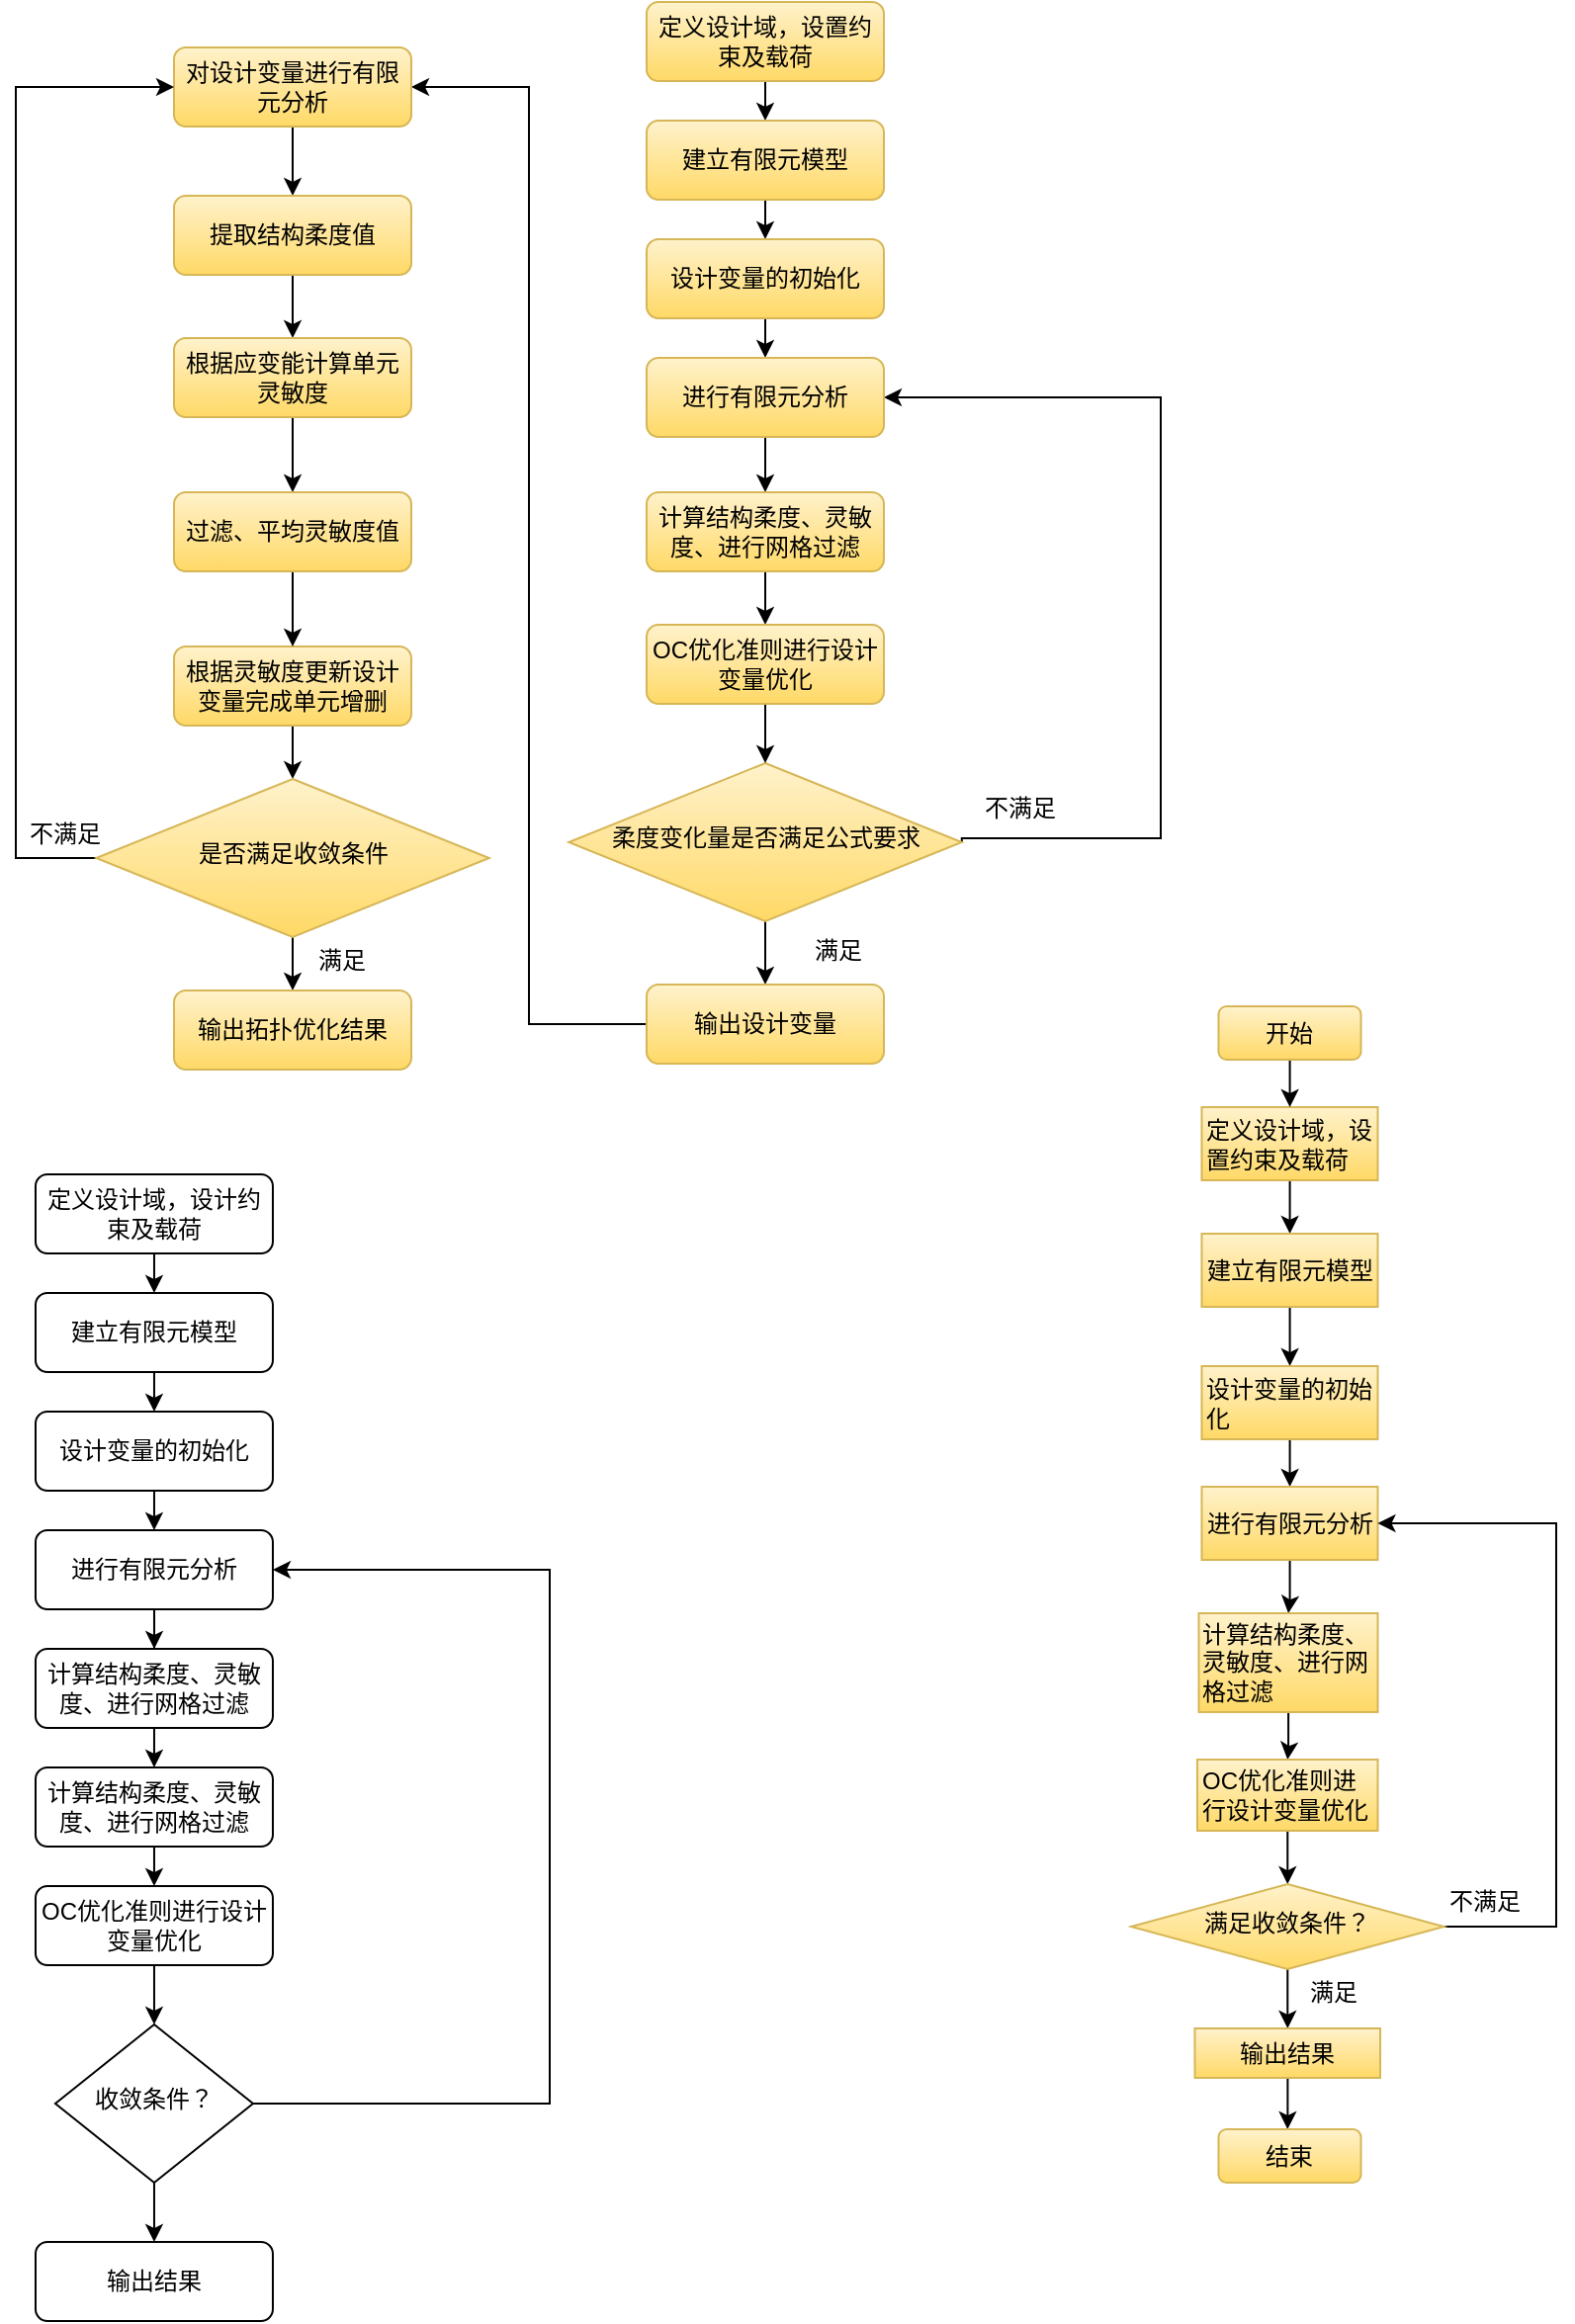 <mxfile version="21.1.7" type="github" pages="2">
  <diagram id="C5RBs43oDa-KdzZeNtuy" name="Page-1">
    <mxGraphModel dx="1509" dy="796" grid="0" gridSize="10" guides="1" tooltips="1" connect="1" arrows="1" fold="1" page="1" pageScale="1" pageWidth="827" pageHeight="1169" math="0" shadow="0">
      <root>
        <mxCell id="WIyWlLk6GJQsqaUBKTNV-0" />
        <mxCell id="WIyWlLk6GJQsqaUBKTNV-1" parent="WIyWlLk6GJQsqaUBKTNV-0" />
        <mxCell id="vmh0bnFjDrF1hgYEoPJp-18" style="edgeStyle=orthogonalEdgeStyle;rounded=0;orthogonalLoop=1;jettySize=auto;html=1;exitX=0.5;exitY=1;exitDx=0;exitDy=0;entryX=0.5;entryY=0;entryDx=0;entryDy=0;" parent="WIyWlLk6GJQsqaUBKTNV-1" source="vmh0bnFjDrF1hgYEoPJp-19" target="vmh0bnFjDrF1hgYEoPJp-25" edge="1">
          <mxGeometry relative="1" as="geometry" />
        </mxCell>
        <mxCell id="vmh0bnFjDrF1hgYEoPJp-19" value="定义设计域，设置约束及载荷" style="rounded=1;whiteSpace=wrap;html=1;fontSize=12;glass=0;strokeWidth=1;shadow=0;fillColor=#fff2cc;strokeColor=#d6b656;gradientColor=#ffd966;" parent="WIyWlLk6GJQsqaUBKTNV-1" vertex="1">
          <mxGeometry x="352" y="28" width="120" height="40" as="geometry" />
        </mxCell>
        <mxCell id="vmh0bnFjDrF1hgYEoPJp-20" style="edgeStyle=orthogonalEdgeStyle;rounded=0;orthogonalLoop=1;jettySize=auto;html=1;entryX=1;entryY=0.5;entryDx=0;entryDy=0;exitX=1;exitY=0.5;exitDx=0;exitDy=0;" parent="WIyWlLk6GJQsqaUBKTNV-1" source="vmh0bnFjDrF1hgYEoPJp-22" target="vmh0bnFjDrF1hgYEoPJp-29" edge="1">
          <mxGeometry relative="1" as="geometry">
            <Array as="points">
              <mxPoint x="612" y="451" />
              <mxPoint x="612" y="228" />
            </Array>
          </mxGeometry>
        </mxCell>
        <mxCell id="vmh0bnFjDrF1hgYEoPJp-21" style="edgeStyle=orthogonalEdgeStyle;rounded=0;orthogonalLoop=1;jettySize=auto;html=1;exitX=0.5;exitY=1;exitDx=0;exitDy=0;entryX=0.5;entryY=0;entryDx=0;entryDy=0;" parent="WIyWlLk6GJQsqaUBKTNV-1" source="vmh0bnFjDrF1hgYEoPJp-22" target="vmh0bnFjDrF1hgYEoPJp-23" edge="1">
          <mxGeometry relative="1" as="geometry" />
        </mxCell>
        <mxCell id="vmh0bnFjDrF1hgYEoPJp-22" value="柔度变化量是否满足公式要求" style="rhombus;whiteSpace=wrap;html=1;shadow=0;fontFamily=Helvetica;fontSize=12;align=center;strokeWidth=1;spacing=6;spacingTop=-4;fillColor=#fff2cc;gradientColor=#ffd966;strokeColor=#d6b656;" parent="WIyWlLk6GJQsqaUBKTNV-1" vertex="1">
          <mxGeometry x="312.63" y="413" width="198.75" height="80" as="geometry" />
        </mxCell>
        <mxCell id="vmh0bnFjDrF1hgYEoPJp-39" style="edgeStyle=orthogonalEdgeStyle;rounded=0;orthogonalLoop=1;jettySize=auto;html=1;entryX=1;entryY=0.5;entryDx=0;entryDy=0;" parent="WIyWlLk6GJQsqaUBKTNV-1" source="vmh0bnFjDrF1hgYEoPJp-23" target="vmh0bnFjDrF1hgYEoPJp-38" edge="1">
          <mxGeometry relative="1" as="geometry" />
        </mxCell>
        <mxCell id="vmh0bnFjDrF1hgYEoPJp-23" value="输出设计变量" style="rounded=1;whiteSpace=wrap;html=1;fontSize=12;glass=0;strokeWidth=1;shadow=0;fillColor=#fff2cc;gradientColor=#ffd966;strokeColor=#d6b656;" parent="WIyWlLk6GJQsqaUBKTNV-1" vertex="1">
          <mxGeometry x="352" y="525" width="120" height="40" as="geometry" />
        </mxCell>
        <mxCell id="vmh0bnFjDrF1hgYEoPJp-24" style="edgeStyle=orthogonalEdgeStyle;rounded=0;orthogonalLoop=1;jettySize=auto;html=1;exitX=0.5;exitY=1;exitDx=0;exitDy=0;entryX=0.5;entryY=0;entryDx=0;entryDy=0;" parent="WIyWlLk6GJQsqaUBKTNV-1" source="vmh0bnFjDrF1hgYEoPJp-25" target="vmh0bnFjDrF1hgYEoPJp-27" edge="1">
          <mxGeometry relative="1" as="geometry" />
        </mxCell>
        <mxCell id="vmh0bnFjDrF1hgYEoPJp-25" value="建立有限元模型" style="rounded=1;whiteSpace=wrap;html=1;fontSize=12;glass=0;strokeWidth=1;shadow=0;fillColor=#fff2cc;gradientColor=#ffd966;strokeColor=#d6b656;" parent="WIyWlLk6GJQsqaUBKTNV-1" vertex="1">
          <mxGeometry x="352" y="88" width="120" height="40" as="geometry" />
        </mxCell>
        <mxCell id="vmh0bnFjDrF1hgYEoPJp-26" style="edgeStyle=orthogonalEdgeStyle;rounded=0;orthogonalLoop=1;jettySize=auto;html=1;exitX=0.5;exitY=1;exitDx=0;exitDy=0;entryX=0.5;entryY=0;entryDx=0;entryDy=0;" parent="WIyWlLk6GJQsqaUBKTNV-1" source="vmh0bnFjDrF1hgYEoPJp-27" target="vmh0bnFjDrF1hgYEoPJp-29" edge="1">
          <mxGeometry relative="1" as="geometry" />
        </mxCell>
        <mxCell id="vmh0bnFjDrF1hgYEoPJp-27" value="设计变量的初始化" style="rounded=1;whiteSpace=wrap;html=1;fontSize=12;glass=0;strokeWidth=1;shadow=0;fillColor=#fff2cc;gradientColor=#ffd966;strokeColor=#d6b656;" parent="WIyWlLk6GJQsqaUBKTNV-1" vertex="1">
          <mxGeometry x="352" y="148" width="120" height="40" as="geometry" />
        </mxCell>
        <mxCell id="vmh0bnFjDrF1hgYEoPJp-28" style="edgeStyle=orthogonalEdgeStyle;rounded=0;orthogonalLoop=1;jettySize=auto;html=1;exitX=0.5;exitY=1;exitDx=0;exitDy=0;" parent="WIyWlLk6GJQsqaUBKTNV-1" source="vmh0bnFjDrF1hgYEoPJp-29" target="vmh0bnFjDrF1hgYEoPJp-31" edge="1">
          <mxGeometry relative="1" as="geometry" />
        </mxCell>
        <mxCell id="vmh0bnFjDrF1hgYEoPJp-29" value="进行有限元分析" style="rounded=1;whiteSpace=wrap;html=1;fontSize=12;glass=0;strokeWidth=1;shadow=0;fillColor=#fff2cc;gradientColor=#ffd966;strokeColor=#d6b656;" parent="WIyWlLk6GJQsqaUBKTNV-1" vertex="1">
          <mxGeometry x="352" y="208" width="120" height="40" as="geometry" />
        </mxCell>
        <mxCell id="vmh0bnFjDrF1hgYEoPJp-30" style="edgeStyle=orthogonalEdgeStyle;rounded=0;orthogonalLoop=1;jettySize=auto;html=1;exitX=0.5;exitY=1;exitDx=0;exitDy=0;" parent="WIyWlLk6GJQsqaUBKTNV-1" source="vmh0bnFjDrF1hgYEoPJp-31" edge="1">
          <mxGeometry relative="1" as="geometry">
            <mxPoint x="412" y="343" as="targetPoint" />
          </mxGeometry>
        </mxCell>
        <mxCell id="vmh0bnFjDrF1hgYEoPJp-31" value="计算结构柔度、灵敏度、进行网格过滤" style="rounded=1;whiteSpace=wrap;html=1;fontSize=12;glass=0;strokeWidth=1;shadow=0;fillColor=#fff2cc;gradientColor=#ffd966;strokeColor=#d6b656;" parent="WIyWlLk6GJQsqaUBKTNV-1" vertex="1">
          <mxGeometry x="352" y="276" width="120" height="40" as="geometry" />
        </mxCell>
        <mxCell id="vmh0bnFjDrF1hgYEoPJp-32" style="edgeStyle=orthogonalEdgeStyle;rounded=0;orthogonalLoop=1;jettySize=auto;html=1;exitX=0.5;exitY=1;exitDx=0;exitDy=0;entryX=0.5;entryY=0;entryDx=0;entryDy=0;" parent="WIyWlLk6GJQsqaUBKTNV-1" source="vmh0bnFjDrF1hgYEoPJp-33" target="vmh0bnFjDrF1hgYEoPJp-22" edge="1">
          <mxGeometry relative="1" as="geometry" />
        </mxCell>
        <mxCell id="vmh0bnFjDrF1hgYEoPJp-33" value="OC优化准则进行设计变量优化" style="rounded=1;whiteSpace=wrap;html=1;fontSize=12;glass=0;strokeWidth=1;shadow=0;fillColor=#fff2cc;gradientColor=#ffd966;strokeColor=#d6b656;" parent="WIyWlLk6GJQsqaUBKTNV-1" vertex="1">
          <mxGeometry x="352" y="343" width="120" height="40" as="geometry" />
        </mxCell>
        <mxCell id="vmh0bnFjDrF1hgYEoPJp-34" value="不满足" style="text;strokeColor=none;align=center;fillColor=none;html=1;verticalAlign=middle;whiteSpace=wrap;rounded=0;" parent="WIyWlLk6GJQsqaUBKTNV-1" vertex="1">
          <mxGeometry x="511" y="421" width="60" height="30" as="geometry" />
        </mxCell>
        <mxCell id="vmh0bnFjDrF1hgYEoPJp-35" value="满足" style="text;strokeColor=none;align=center;fillColor=none;html=1;verticalAlign=middle;whiteSpace=wrap;rounded=0;" parent="WIyWlLk6GJQsqaUBKTNV-1" vertex="1">
          <mxGeometry x="419" y="493" width="60" height="30" as="geometry" />
        </mxCell>
        <mxCell id="vmh0bnFjDrF1hgYEoPJp-42" style="edgeStyle=orthogonalEdgeStyle;rounded=0;orthogonalLoop=1;jettySize=auto;html=1;exitX=0.5;exitY=1;exitDx=0;exitDy=0;entryX=0.5;entryY=0;entryDx=0;entryDy=0;" parent="WIyWlLk6GJQsqaUBKTNV-1" source="vmh0bnFjDrF1hgYEoPJp-38" target="vmh0bnFjDrF1hgYEoPJp-41" edge="1">
          <mxGeometry relative="1" as="geometry" />
        </mxCell>
        <mxCell id="vmh0bnFjDrF1hgYEoPJp-38" value="对设计变量进行有限元分析" style="rounded=1;whiteSpace=wrap;html=1;fontSize=12;glass=0;strokeWidth=1;shadow=0;fillColor=#fff2cc;gradientColor=#ffd966;strokeColor=#d6b656;" parent="WIyWlLk6GJQsqaUBKTNV-1" vertex="1">
          <mxGeometry x="113" y="51" width="120" height="40" as="geometry" />
        </mxCell>
        <mxCell id="vmh0bnFjDrF1hgYEoPJp-47" value="" style="edgeStyle=orthogonalEdgeStyle;rounded=0;orthogonalLoop=1;jettySize=auto;html=1;" parent="WIyWlLk6GJQsqaUBKTNV-1" source="vmh0bnFjDrF1hgYEoPJp-41" target="vmh0bnFjDrF1hgYEoPJp-46" edge="1">
          <mxGeometry relative="1" as="geometry" />
        </mxCell>
        <mxCell id="vmh0bnFjDrF1hgYEoPJp-41" value="提取结构柔度值" style="rounded=1;whiteSpace=wrap;html=1;fontSize=12;glass=0;strokeWidth=1;shadow=0;fillColor=#fff2cc;gradientColor=#ffd966;strokeColor=#d6b656;" parent="WIyWlLk6GJQsqaUBKTNV-1" vertex="1">
          <mxGeometry x="113" y="126" width="120" height="40" as="geometry" />
        </mxCell>
        <mxCell id="vmh0bnFjDrF1hgYEoPJp-53" value="" style="edgeStyle=orthogonalEdgeStyle;rounded=0;orthogonalLoop=1;jettySize=auto;html=1;" parent="WIyWlLk6GJQsqaUBKTNV-1" source="vmh0bnFjDrF1hgYEoPJp-43" target="vmh0bnFjDrF1hgYEoPJp-52" edge="1">
          <mxGeometry relative="1" as="geometry" />
        </mxCell>
        <mxCell id="vmh0bnFjDrF1hgYEoPJp-43" value="根据灵敏度更新设计变量完成单元增删" style="rounded=1;whiteSpace=wrap;html=1;fontSize=12;glass=0;strokeWidth=1;shadow=0;fillColor=#fff2cc;gradientColor=#ffd966;strokeColor=#d6b656;" parent="WIyWlLk6GJQsqaUBKTNV-1" vertex="1">
          <mxGeometry x="113" y="354" width="120" height="40" as="geometry" />
        </mxCell>
        <mxCell id="vmh0bnFjDrF1hgYEoPJp-50" value="" style="edgeStyle=orthogonalEdgeStyle;rounded=0;orthogonalLoop=1;jettySize=auto;html=1;" parent="WIyWlLk6GJQsqaUBKTNV-1" source="vmh0bnFjDrF1hgYEoPJp-46" target="vmh0bnFjDrF1hgYEoPJp-48" edge="1">
          <mxGeometry relative="1" as="geometry" />
        </mxCell>
        <mxCell id="vmh0bnFjDrF1hgYEoPJp-46" value="根据应变能计算单元灵敏度" style="rounded=1;whiteSpace=wrap;html=1;fontSize=12;glass=0;strokeWidth=1;shadow=0;fillColor=#fff2cc;gradientColor=#ffd966;strokeColor=#d6b656;" parent="WIyWlLk6GJQsqaUBKTNV-1" vertex="1">
          <mxGeometry x="113" y="198" width="120" height="40" as="geometry" />
        </mxCell>
        <mxCell id="vmh0bnFjDrF1hgYEoPJp-51" value="" style="edgeStyle=orthogonalEdgeStyle;rounded=0;orthogonalLoop=1;jettySize=auto;html=1;" parent="WIyWlLk6GJQsqaUBKTNV-1" source="vmh0bnFjDrF1hgYEoPJp-48" target="vmh0bnFjDrF1hgYEoPJp-43" edge="1">
          <mxGeometry relative="1" as="geometry" />
        </mxCell>
        <mxCell id="vmh0bnFjDrF1hgYEoPJp-48" value="过滤、平均灵敏度值" style="rounded=1;whiteSpace=wrap;html=1;fontSize=12;glass=0;strokeWidth=1;shadow=0;fillColor=#fff2cc;gradientColor=#ffd966;strokeColor=#d6b656;" parent="WIyWlLk6GJQsqaUBKTNV-1" vertex="1">
          <mxGeometry x="113" y="276" width="120" height="40" as="geometry" />
        </mxCell>
        <mxCell id="vmh0bnFjDrF1hgYEoPJp-54" style="edgeStyle=orthogonalEdgeStyle;rounded=0;orthogonalLoop=1;jettySize=auto;html=1;entryX=0;entryY=0.5;entryDx=0;entryDy=0;" parent="WIyWlLk6GJQsqaUBKTNV-1" source="vmh0bnFjDrF1hgYEoPJp-52" target="vmh0bnFjDrF1hgYEoPJp-38" edge="1">
          <mxGeometry relative="1" as="geometry">
            <Array as="points">
              <mxPoint x="33" y="461" />
              <mxPoint x="33" y="71" />
            </Array>
          </mxGeometry>
        </mxCell>
        <mxCell id="vmh0bnFjDrF1hgYEoPJp-57" value="" style="edgeStyle=orthogonalEdgeStyle;rounded=0;orthogonalLoop=1;jettySize=auto;html=1;" parent="WIyWlLk6GJQsqaUBKTNV-1" source="vmh0bnFjDrF1hgYEoPJp-52" target="vmh0bnFjDrF1hgYEoPJp-56" edge="1">
          <mxGeometry relative="1" as="geometry" />
        </mxCell>
        <mxCell id="vmh0bnFjDrF1hgYEoPJp-52" value="是否满足收敛条件" style="rhombus;whiteSpace=wrap;html=1;shadow=0;fontFamily=Helvetica;fontSize=12;align=center;strokeWidth=1;spacing=6;spacingTop=-4;fillColor=#fff2cc;gradientColor=#ffd966;strokeColor=#d6b656;" parent="WIyWlLk6GJQsqaUBKTNV-1" vertex="1">
          <mxGeometry x="73.63" y="421" width="198.75" height="80" as="geometry" />
        </mxCell>
        <mxCell id="vmh0bnFjDrF1hgYEoPJp-55" value="不满足" style="text;strokeColor=none;align=center;fillColor=none;html=1;verticalAlign=middle;whiteSpace=wrap;rounded=0;" parent="WIyWlLk6GJQsqaUBKTNV-1" vertex="1">
          <mxGeometry x="28" y="434" width="60" height="30" as="geometry" />
        </mxCell>
        <mxCell id="vmh0bnFjDrF1hgYEoPJp-56" value="输出拓扑优化结果" style="rounded=1;whiteSpace=wrap;html=1;fontSize=12;glass=0;strokeWidth=1;shadow=0;fillColor=#fff2cc;gradientColor=#ffd966;strokeColor=#d6b656;" parent="WIyWlLk6GJQsqaUBKTNV-1" vertex="1">
          <mxGeometry x="113.01" y="528" width="120" height="40" as="geometry" />
        </mxCell>
        <mxCell id="vmh0bnFjDrF1hgYEoPJp-58" value="满足" style="text;strokeColor=none;align=center;fillColor=none;html=1;verticalAlign=middle;whiteSpace=wrap;rounded=0;" parent="WIyWlLk6GJQsqaUBKTNV-1" vertex="1">
          <mxGeometry x="168" y="498" width="60" height="30" as="geometry" />
        </mxCell>
        <mxCell id="j5l6B9hrlVE8XBGGhiyx-3" value="" style="edgeStyle=orthogonalEdgeStyle;rounded=0;orthogonalLoop=1;jettySize=auto;html=1;" edge="1" parent="WIyWlLk6GJQsqaUBKTNV-1" source="QZ7dPZw25LmrrLpRT-9b-0" target="j5l6B9hrlVE8XBGGhiyx-1">
          <mxGeometry relative="1" as="geometry" />
        </mxCell>
        <mxCell id="QZ7dPZw25LmrrLpRT-9b-0" value="定义设计域，设置约束及载荷" style="rounded=0;whiteSpace=wrap;html=1;gradientColor=#FFD966;fillColor=#FFF2CC;strokeColor=#D6B656;align=left;" vertex="1" parent="WIyWlLk6GJQsqaUBKTNV-1">
          <mxGeometry x="632.75" y="587" width="89" height="37" as="geometry" />
        </mxCell>
        <mxCell id="j5l6B9hrlVE8XBGGhiyx-2" value="" style="edgeStyle=orthogonalEdgeStyle;rounded=0;orthogonalLoop=1;jettySize=auto;html=1;" edge="1" parent="WIyWlLk6GJQsqaUBKTNV-1" source="j5l6B9hrlVE8XBGGhiyx-0" target="QZ7dPZw25LmrrLpRT-9b-0">
          <mxGeometry relative="1" as="geometry" />
        </mxCell>
        <mxCell id="j5l6B9hrlVE8XBGGhiyx-0" value="开始" style="rounded=1;whiteSpace=wrap;html=1;fontSize=12;glass=0;strokeWidth=1;shadow=0;fillColor=#fff2cc;strokeColor=#d6b656;gradientColor=#ffd966;" vertex="1" parent="WIyWlLk6GJQsqaUBKTNV-1">
          <mxGeometry x="641.25" y="536" width="72" height="27" as="geometry" />
        </mxCell>
        <mxCell id="j5l6B9hrlVE8XBGGhiyx-5" value="" style="edgeStyle=orthogonalEdgeStyle;rounded=0;orthogonalLoop=1;jettySize=auto;html=1;" edge="1" parent="WIyWlLk6GJQsqaUBKTNV-1" source="j5l6B9hrlVE8XBGGhiyx-1" target="j5l6B9hrlVE8XBGGhiyx-4">
          <mxGeometry relative="1" as="geometry" />
        </mxCell>
        <mxCell id="j5l6B9hrlVE8XBGGhiyx-1" value="建立有限元模型" style="rounded=0;whiteSpace=wrap;html=1;gradientColor=#FFD966;fillColor=#FFF2CC;strokeColor=#D6B656;" vertex="1" parent="WIyWlLk6GJQsqaUBKTNV-1">
          <mxGeometry x="632.75" y="651" width="89" height="37" as="geometry" />
        </mxCell>
        <mxCell id="j5l6B9hrlVE8XBGGhiyx-8" value="" style="edgeStyle=orthogonalEdgeStyle;rounded=0;orthogonalLoop=1;jettySize=auto;html=1;" edge="1" parent="WIyWlLk6GJQsqaUBKTNV-1" source="j5l6B9hrlVE8XBGGhiyx-4" target="j5l6B9hrlVE8XBGGhiyx-7">
          <mxGeometry relative="1" as="geometry" />
        </mxCell>
        <mxCell id="j5l6B9hrlVE8XBGGhiyx-4" value="设计变量的初始化" style="rounded=0;whiteSpace=wrap;html=1;gradientColor=#FFD966;fillColor=#FFF2CC;strokeColor=#D6B656;align=left;" vertex="1" parent="WIyWlLk6GJQsqaUBKTNV-1">
          <mxGeometry x="632.75" y="718" width="89" height="37" as="geometry" />
        </mxCell>
        <mxCell id="j5l6B9hrlVE8XBGGhiyx-10" value="" style="edgeStyle=orthogonalEdgeStyle;rounded=0;orthogonalLoop=1;jettySize=auto;html=1;" edge="1" parent="WIyWlLk6GJQsqaUBKTNV-1" source="j5l6B9hrlVE8XBGGhiyx-7" target="j5l6B9hrlVE8XBGGhiyx-9">
          <mxGeometry relative="1" as="geometry" />
        </mxCell>
        <mxCell id="j5l6B9hrlVE8XBGGhiyx-7" value="进行有限元分析" style="rounded=0;whiteSpace=wrap;html=1;gradientColor=#FFD966;fillColor=#FFF2CC;strokeColor=#D6B656;" vertex="1" parent="WIyWlLk6GJQsqaUBKTNV-1">
          <mxGeometry x="632.75" y="779" width="89" height="37" as="geometry" />
        </mxCell>
        <mxCell id="j5l6B9hrlVE8XBGGhiyx-12" value="" style="edgeStyle=orthogonalEdgeStyle;rounded=0;orthogonalLoop=1;jettySize=auto;html=1;" edge="1" parent="WIyWlLk6GJQsqaUBKTNV-1" source="j5l6B9hrlVE8XBGGhiyx-9" target="j5l6B9hrlVE8XBGGhiyx-11">
          <mxGeometry relative="1" as="geometry" />
        </mxCell>
        <mxCell id="j5l6B9hrlVE8XBGGhiyx-9" value="计算结构柔度、灵敏度、进行网格过滤" style="rounded=0;whiteSpace=wrap;html=1;gradientColor=#FFD966;fillColor=#FFF2CC;strokeColor=#D6B656;align=left;" vertex="1" parent="WIyWlLk6GJQsqaUBKTNV-1">
          <mxGeometry x="631.25" y="843" width="90.5" height="50" as="geometry" />
        </mxCell>
        <mxCell id="j5l6B9hrlVE8XBGGhiyx-15" value="" style="edgeStyle=orthogonalEdgeStyle;rounded=0;orthogonalLoop=1;jettySize=auto;html=1;" edge="1" parent="WIyWlLk6GJQsqaUBKTNV-1" source="j5l6B9hrlVE8XBGGhiyx-11" target="j5l6B9hrlVE8XBGGhiyx-14">
          <mxGeometry relative="1" as="geometry" />
        </mxCell>
        <mxCell id="j5l6B9hrlVE8XBGGhiyx-11" value="OC优化准则进行设计变量优化" style="rounded=0;whiteSpace=wrap;html=1;gradientColor=#FFD966;fillColor=#FFF2CC;strokeColor=#D6B656;align=left;" vertex="1" parent="WIyWlLk6GJQsqaUBKTNV-1">
          <mxGeometry x="630.5" y="917" width="91.25" height="36" as="geometry" />
        </mxCell>
        <mxCell id="FXZI609__HvDdTf_APpS-19" style="edgeStyle=orthogonalEdgeStyle;rounded=0;orthogonalLoop=1;jettySize=auto;html=1;entryX=1;entryY=0.5;entryDx=0;entryDy=0;" edge="1" parent="WIyWlLk6GJQsqaUBKTNV-1" source="j5l6B9hrlVE8XBGGhiyx-14" target="j5l6B9hrlVE8XBGGhiyx-7">
          <mxGeometry relative="1" as="geometry">
            <Array as="points">
              <mxPoint x="812" y="1001" />
              <mxPoint x="812" y="797" />
            </Array>
          </mxGeometry>
        </mxCell>
        <mxCell id="FXZI609__HvDdTf_APpS-21" value="" style="edgeStyle=orthogonalEdgeStyle;rounded=0;orthogonalLoop=1;jettySize=auto;html=1;" edge="1" parent="WIyWlLk6GJQsqaUBKTNV-1" source="j5l6B9hrlVE8XBGGhiyx-14" target="FXZI609__HvDdTf_APpS-20">
          <mxGeometry relative="1" as="geometry" />
        </mxCell>
        <mxCell id="j5l6B9hrlVE8XBGGhiyx-14" value="满足收敛条件？" style="rhombus;whiteSpace=wrap;html=1;shadow=0;fontFamily=Helvetica;fontSize=12;align=center;strokeWidth=1;spacing=6;spacingTop=-4;fillColor=#fff2cc;gradientColor=#ffd966;strokeColor=#d6b656;" vertex="1" parent="WIyWlLk6GJQsqaUBKTNV-1">
          <mxGeometry x="597" y="980" width="158.25" height="43" as="geometry" />
        </mxCell>
        <mxCell id="FXZI609__HvDdTf_APpS-0" style="edgeStyle=orthogonalEdgeStyle;rounded=0;orthogonalLoop=1;jettySize=auto;html=1;exitX=0.5;exitY=1;exitDx=0;exitDy=0;entryX=0.5;entryY=0;entryDx=0;entryDy=0;" edge="1" parent="WIyWlLk6GJQsqaUBKTNV-1" source="FXZI609__HvDdTf_APpS-1" target="FXZI609__HvDdTf_APpS-7">
          <mxGeometry relative="1" as="geometry" />
        </mxCell>
        <mxCell id="FXZI609__HvDdTf_APpS-1" value="定义设计域，设计约束及载荷" style="rounded=1;whiteSpace=wrap;html=1;fontSize=12;glass=0;strokeWidth=1;shadow=0;" vertex="1" parent="WIyWlLk6GJQsqaUBKTNV-1">
          <mxGeometry x="42.98" y="621" width="120" height="40" as="geometry" />
        </mxCell>
        <mxCell id="FXZI609__HvDdTf_APpS-2" style="edgeStyle=orthogonalEdgeStyle;rounded=0;orthogonalLoop=1;jettySize=auto;html=1;entryX=1;entryY=0.5;entryDx=0;entryDy=0;" edge="1" parent="WIyWlLk6GJQsqaUBKTNV-1" source="FXZI609__HvDdTf_APpS-4" target="FXZI609__HvDdTf_APpS-11">
          <mxGeometry relative="1" as="geometry">
            <Array as="points">
              <mxPoint x="302.98" y="1091" />
              <mxPoint x="302.98" y="821" />
            </Array>
          </mxGeometry>
        </mxCell>
        <mxCell id="FXZI609__HvDdTf_APpS-3" style="edgeStyle=orthogonalEdgeStyle;rounded=0;orthogonalLoop=1;jettySize=auto;html=1;exitX=0.5;exitY=1;exitDx=0;exitDy=0;entryX=0.5;entryY=0;entryDx=0;entryDy=0;" edge="1" parent="WIyWlLk6GJQsqaUBKTNV-1" source="FXZI609__HvDdTf_APpS-4" target="FXZI609__HvDdTf_APpS-5">
          <mxGeometry relative="1" as="geometry" />
        </mxCell>
        <mxCell id="FXZI609__HvDdTf_APpS-4" value="收敛条件？" style="rhombus;whiteSpace=wrap;html=1;shadow=0;fontFamily=Helvetica;fontSize=12;align=center;strokeWidth=1;spacing=6;spacingTop=-4;" vertex="1" parent="WIyWlLk6GJQsqaUBKTNV-1">
          <mxGeometry x="52.98" y="1051" width="100" height="80" as="geometry" />
        </mxCell>
        <mxCell id="FXZI609__HvDdTf_APpS-5" value="输出结果" style="rounded=1;whiteSpace=wrap;html=1;fontSize=12;glass=0;strokeWidth=1;shadow=0;" vertex="1" parent="WIyWlLk6GJQsqaUBKTNV-1">
          <mxGeometry x="42.98" y="1161" width="120" height="40" as="geometry" />
        </mxCell>
        <mxCell id="FXZI609__HvDdTf_APpS-6" style="edgeStyle=orthogonalEdgeStyle;rounded=0;orthogonalLoop=1;jettySize=auto;html=1;exitX=0.5;exitY=1;exitDx=0;exitDy=0;entryX=0.5;entryY=0;entryDx=0;entryDy=0;" edge="1" parent="WIyWlLk6GJQsqaUBKTNV-1" source="FXZI609__HvDdTf_APpS-7" target="FXZI609__HvDdTf_APpS-9">
          <mxGeometry relative="1" as="geometry" />
        </mxCell>
        <mxCell id="FXZI609__HvDdTf_APpS-7" value="建立有限元模型" style="rounded=1;whiteSpace=wrap;html=1;fontSize=12;glass=0;strokeWidth=1;shadow=0;" vertex="1" parent="WIyWlLk6GJQsqaUBKTNV-1">
          <mxGeometry x="42.98" y="681" width="120" height="40" as="geometry" />
        </mxCell>
        <mxCell id="FXZI609__HvDdTf_APpS-8" style="edgeStyle=orthogonalEdgeStyle;rounded=0;orthogonalLoop=1;jettySize=auto;html=1;exitX=0.5;exitY=1;exitDx=0;exitDy=0;entryX=0.5;entryY=0;entryDx=0;entryDy=0;" edge="1" parent="WIyWlLk6GJQsqaUBKTNV-1" source="FXZI609__HvDdTf_APpS-9" target="FXZI609__HvDdTf_APpS-11">
          <mxGeometry relative="1" as="geometry" />
        </mxCell>
        <mxCell id="FXZI609__HvDdTf_APpS-9" value="设计变量的初始化" style="rounded=1;whiteSpace=wrap;html=1;fontSize=12;glass=0;strokeWidth=1;shadow=0;" vertex="1" parent="WIyWlLk6GJQsqaUBKTNV-1">
          <mxGeometry x="42.98" y="741" width="120" height="40" as="geometry" />
        </mxCell>
        <mxCell id="FXZI609__HvDdTf_APpS-10" style="edgeStyle=orthogonalEdgeStyle;rounded=0;orthogonalLoop=1;jettySize=auto;html=1;exitX=0.5;exitY=1;exitDx=0;exitDy=0;" edge="1" parent="WIyWlLk6GJQsqaUBKTNV-1" source="FXZI609__HvDdTf_APpS-11" target="FXZI609__HvDdTf_APpS-13">
          <mxGeometry relative="1" as="geometry" />
        </mxCell>
        <mxCell id="FXZI609__HvDdTf_APpS-11" value="进行有限元分析" style="rounded=1;whiteSpace=wrap;html=1;fontSize=12;glass=0;strokeWidth=1;shadow=0;" vertex="1" parent="WIyWlLk6GJQsqaUBKTNV-1">
          <mxGeometry x="42.98" y="801" width="120" height="40" as="geometry" />
        </mxCell>
        <mxCell id="FXZI609__HvDdTf_APpS-12" style="edgeStyle=orthogonalEdgeStyle;rounded=0;orthogonalLoop=1;jettySize=auto;html=1;exitX=0.5;exitY=1;exitDx=0;exitDy=0;entryX=0.5;entryY=0;entryDx=0;entryDy=0;" edge="1" parent="WIyWlLk6GJQsqaUBKTNV-1" source="FXZI609__HvDdTf_APpS-13" target="FXZI609__HvDdTf_APpS-15">
          <mxGeometry relative="1" as="geometry" />
        </mxCell>
        <mxCell id="FXZI609__HvDdTf_APpS-13" value="计算结构柔度、灵敏度、进行网格过滤" style="rounded=1;whiteSpace=wrap;html=1;fontSize=12;glass=0;strokeWidth=1;shadow=0;" vertex="1" parent="WIyWlLk6GJQsqaUBKTNV-1">
          <mxGeometry x="42.98" y="861" width="120" height="40" as="geometry" />
        </mxCell>
        <mxCell id="FXZI609__HvDdTf_APpS-14" style="edgeStyle=orthogonalEdgeStyle;rounded=0;orthogonalLoop=1;jettySize=auto;html=1;exitX=0.5;exitY=1;exitDx=0;exitDy=0;entryX=0.5;entryY=0;entryDx=0;entryDy=0;" edge="1" parent="WIyWlLk6GJQsqaUBKTNV-1" source="FXZI609__HvDdTf_APpS-15" target="FXZI609__HvDdTf_APpS-17">
          <mxGeometry relative="1" as="geometry" />
        </mxCell>
        <mxCell id="FXZI609__HvDdTf_APpS-15" value="计算结构柔度、灵敏度、进行网格过滤" style="rounded=1;whiteSpace=wrap;html=1;fontSize=12;glass=0;strokeWidth=1;shadow=0;" vertex="1" parent="WIyWlLk6GJQsqaUBKTNV-1">
          <mxGeometry x="42.98" y="921" width="120" height="40" as="geometry" />
        </mxCell>
        <mxCell id="FXZI609__HvDdTf_APpS-16" style="edgeStyle=orthogonalEdgeStyle;rounded=0;orthogonalLoop=1;jettySize=auto;html=1;exitX=0.5;exitY=1;exitDx=0;exitDy=0;entryX=0.5;entryY=0;entryDx=0;entryDy=0;" edge="1" parent="WIyWlLk6GJQsqaUBKTNV-1" source="FXZI609__HvDdTf_APpS-17" target="FXZI609__HvDdTf_APpS-4">
          <mxGeometry relative="1" as="geometry" />
        </mxCell>
        <mxCell id="FXZI609__HvDdTf_APpS-17" value="OC优化准则进行设计变量优化" style="rounded=1;whiteSpace=wrap;html=1;fontSize=12;glass=0;strokeWidth=1;shadow=0;" vertex="1" parent="WIyWlLk6GJQsqaUBKTNV-1">
          <mxGeometry x="42.98" y="981" width="120" height="40" as="geometry" />
        </mxCell>
        <mxCell id="FXZI609__HvDdTf_APpS-18" value="不满足" style="text;strokeColor=none;align=center;fillColor=none;html=1;verticalAlign=middle;whiteSpace=wrap;rounded=0;" vertex="1" parent="WIyWlLk6GJQsqaUBKTNV-1">
          <mxGeometry x="746.25" y="974" width="60" height="30" as="geometry" />
        </mxCell>
        <mxCell id="FXZI609__HvDdTf_APpS-23" value="" style="edgeStyle=orthogonalEdgeStyle;rounded=0;orthogonalLoop=1;jettySize=auto;html=1;" edge="1" parent="WIyWlLk6GJQsqaUBKTNV-1" source="FXZI609__HvDdTf_APpS-20">
          <mxGeometry relative="1" as="geometry">
            <mxPoint x="676.158" y="1104" as="targetPoint" />
          </mxGeometry>
        </mxCell>
        <mxCell id="FXZI609__HvDdTf_APpS-20" value="输出结果" style="rounded=0;whiteSpace=wrap;html=1;gradientColor=#FFD966;fillColor=#FFF2CC;strokeColor=#D6B656;align=center;" vertex="1" parent="WIyWlLk6GJQsqaUBKTNV-1">
          <mxGeometry x="629.25" y="1053" width="93.75" height="25" as="geometry" />
        </mxCell>
        <mxCell id="FXZI609__HvDdTf_APpS-24" value="结束" style="rounded=1;whiteSpace=wrap;html=1;fontSize=12;glass=0;strokeWidth=1;shadow=0;fillColor=#fff2cc;strokeColor=#d6b656;gradientColor=#ffd966;" vertex="1" parent="WIyWlLk6GJQsqaUBKTNV-1">
          <mxGeometry x="641.25" y="1104" width="72" height="27" as="geometry" />
        </mxCell>
        <mxCell id="FXZI609__HvDdTf_APpS-25" value="满足" style="text;strokeColor=none;align=center;fillColor=none;html=1;verticalAlign=middle;whiteSpace=wrap;rounded=0;" vertex="1" parent="WIyWlLk6GJQsqaUBKTNV-1">
          <mxGeometry x="681" y="1023" width="37" height="24" as="geometry" />
        </mxCell>
      </root>
    </mxGraphModel>
  </diagram>
  <diagram id="49NRfRL3p3wWFCY82gsV" name="第 2 页">
    <mxGraphModel dx="1434" dy="756" grid="0" gridSize="10" guides="1" tooltips="1" connect="1" arrows="1" fold="1" page="1" pageScale="1" pageWidth="827" pageHeight="1169" math="0" shadow="0">
      <root>
        <mxCell id="0" />
        <mxCell id="1" parent="0" />
        <mxCell id="eiAp-Zk2oFC-iutRrrqX-2" value="" style="edgeStyle=orthogonalEdgeStyle;rounded=0;orthogonalLoop=1;jettySize=auto;html=1;" edge="1" parent="1" source="eiAp-Zk2oFC-iutRrrqX-3" target="eiAp-Zk2oFC-iutRrrqX-7">
          <mxGeometry relative="1" as="geometry" />
        </mxCell>
        <mxCell id="eiAp-Zk2oFC-iutRrrqX-3" value="定义设计域，设置约束及载荷" style="rounded=0;whiteSpace=wrap;html=1;gradientColor=#FFD966;fillColor=#FFF2CC;strokeColor=#D6B656;align=left;" vertex="1" parent="1">
          <mxGeometry x="497" y="384" width="89" height="37" as="geometry" />
        </mxCell>
        <mxCell id="eiAp-Zk2oFC-iutRrrqX-4" value="" style="edgeStyle=orthogonalEdgeStyle;rounded=0;orthogonalLoop=1;jettySize=auto;html=1;" edge="1" parent="1" source="eiAp-Zk2oFC-iutRrrqX-5" target="eiAp-Zk2oFC-iutRrrqX-3">
          <mxGeometry relative="1" as="geometry" />
        </mxCell>
        <mxCell id="eiAp-Zk2oFC-iutRrrqX-5" value="开始" style="rounded=1;whiteSpace=wrap;html=1;fontSize=12;glass=0;strokeWidth=1;shadow=0;fillColor=#fff2cc;strokeColor=#d6b656;gradientColor=#ffd966;" vertex="1" parent="1">
          <mxGeometry x="505.5" y="333" width="72" height="27" as="geometry" />
        </mxCell>
        <mxCell id="eiAp-Zk2oFC-iutRrrqX-6" value="" style="edgeStyle=orthogonalEdgeStyle;rounded=0;orthogonalLoop=1;jettySize=auto;html=1;" edge="1" parent="1" source="eiAp-Zk2oFC-iutRrrqX-7" target="eiAp-Zk2oFC-iutRrrqX-9">
          <mxGeometry relative="1" as="geometry" />
        </mxCell>
        <mxCell id="eiAp-Zk2oFC-iutRrrqX-7" value="建立有限元模型" style="rounded=0;whiteSpace=wrap;html=1;gradientColor=#FFD966;fillColor=#FFF2CC;strokeColor=#D6B656;" vertex="1" parent="1">
          <mxGeometry x="497" y="448" width="89" height="37" as="geometry" />
        </mxCell>
        <mxCell id="eiAp-Zk2oFC-iutRrrqX-8" value="" style="edgeStyle=orthogonalEdgeStyle;rounded=0;orthogonalLoop=1;jettySize=auto;html=1;" edge="1" parent="1" source="eiAp-Zk2oFC-iutRrrqX-9" target="eiAp-Zk2oFC-iutRrrqX-11">
          <mxGeometry relative="1" as="geometry" />
        </mxCell>
        <mxCell id="eiAp-Zk2oFC-iutRrrqX-9" value="设计变量的初始化" style="rounded=0;whiteSpace=wrap;html=1;gradientColor=#FFD966;fillColor=#FFF2CC;strokeColor=#D6B656;align=center;" vertex="1" parent="1">
          <mxGeometry x="497" y="515" width="89" height="37" as="geometry" />
        </mxCell>
        <mxCell id="eiAp-Zk2oFC-iutRrrqX-10" value="" style="edgeStyle=orthogonalEdgeStyle;rounded=0;orthogonalLoop=1;jettySize=auto;html=1;" edge="1" parent="1" source="eiAp-Zk2oFC-iutRrrqX-11" target="eiAp-Zk2oFC-iutRrrqX-13">
          <mxGeometry relative="1" as="geometry" />
        </mxCell>
        <mxCell id="eiAp-Zk2oFC-iutRrrqX-11" value="进行有限元分析" style="rounded=0;whiteSpace=wrap;html=1;gradientColor=#FFD966;fillColor=#FFF2CC;strokeColor=#D6B656;" vertex="1" parent="1">
          <mxGeometry x="497" y="576" width="89" height="37" as="geometry" />
        </mxCell>
        <mxCell id="eiAp-Zk2oFC-iutRrrqX-12" value="" style="edgeStyle=orthogonalEdgeStyle;rounded=0;orthogonalLoop=1;jettySize=auto;html=1;" edge="1" parent="1" source="eiAp-Zk2oFC-iutRrrqX-13" target="eiAp-Zk2oFC-iutRrrqX-15">
          <mxGeometry relative="1" as="geometry" />
        </mxCell>
        <mxCell id="eiAp-Zk2oFC-iutRrrqX-13" value="计算结构柔度、灵敏度、进行网格过滤" style="rounded=0;whiteSpace=wrap;html=1;gradientColor=#FFD966;fillColor=#FFF2CC;strokeColor=#D6B656;align=center;" vertex="1" parent="1">
          <mxGeometry x="495.5" y="640" width="90.5" height="50" as="geometry" />
        </mxCell>
        <mxCell id="eiAp-Zk2oFC-iutRrrqX-14" value="" style="edgeStyle=orthogonalEdgeStyle;rounded=0;orthogonalLoop=1;jettySize=auto;html=1;" edge="1" parent="1" source="eiAp-Zk2oFC-iutRrrqX-15" target="eiAp-Zk2oFC-iutRrrqX-16">
          <mxGeometry relative="1" as="geometry" />
        </mxCell>
        <mxCell id="eiAp-Zk2oFC-iutRrrqX-15" value="OC优化准则进行设计变量优化" style="rounded=0;whiteSpace=wrap;html=1;gradientColor=#FFD966;fillColor=#FFF2CC;strokeColor=#D6B656;align=left;" vertex="1" parent="1">
          <mxGeometry x="494.75" y="714" width="91.25" height="36" as="geometry" />
        </mxCell>
        <mxCell id="zO4m_aIl8gCNfiFctKDO-18" value="" style="edgeStyle=orthogonalEdgeStyle;rounded=0;orthogonalLoop=1;jettySize=auto;html=1;" edge="1" parent="1" source="eiAp-Zk2oFC-iutRrrqX-16" target="zO4m_aIl8gCNfiFctKDO-17">
          <mxGeometry relative="1" as="geometry" />
        </mxCell>
        <mxCell id="zO4m_aIl8gCNfiFctKDO-19" style="edgeStyle=orthogonalEdgeStyle;rounded=0;orthogonalLoop=1;jettySize=auto;html=1;entryX=1;entryY=0.25;entryDx=0;entryDy=0;exitX=1;exitY=0.5;exitDx=0;exitDy=0;" edge="1" parent="1" source="eiAp-Zk2oFC-iutRrrqX-16" target="eiAp-Zk2oFC-iutRrrqX-11">
          <mxGeometry relative="1" as="geometry">
            <Array as="points">
              <mxPoint x="689" y="820" />
              <mxPoint x="689" y="585" />
            </Array>
          </mxGeometry>
        </mxCell>
        <mxCell id="eiAp-Zk2oFC-iutRrrqX-16" value="柔度变化量是否满足公式要求" style="rhombus;whiteSpace=wrap;html=1;shadow=0;fontFamily=Helvetica;fontSize=12;align=center;strokeWidth=1;spacing=6;spacingTop=-4;fillColor=#fff2cc;gradientColor=#ffd966;strokeColor=#d6b656;" vertex="1" parent="1">
          <mxGeometry x="441" y="779" width="198.75" height="80" as="geometry" />
        </mxCell>
        <mxCell id="zO4m_aIl8gCNfiFctKDO-16" value="满足" style="text;strokeColor=none;align=center;fillColor=none;html=1;verticalAlign=middle;whiteSpace=wrap;rounded=0;" vertex="1" parent="1">
          <mxGeometry x="526.38" y="859" width="60" height="30" as="geometry" />
        </mxCell>
        <mxCell id="zO4m_aIl8gCNfiFctKDO-22" style="edgeStyle=orthogonalEdgeStyle;rounded=0;orthogonalLoop=1;jettySize=auto;html=1;entryX=1;entryY=0.5;entryDx=0;entryDy=0;" edge="1" parent="1" source="zO4m_aIl8gCNfiFctKDO-17" target="zO4m_aIl8gCNfiFctKDO-21">
          <mxGeometry relative="1" as="geometry" />
        </mxCell>
        <mxCell id="zO4m_aIl8gCNfiFctKDO-17" value="输出设计变量" style="rounded=0;whiteSpace=wrap;html=1;gradientColor=#FFD966;fillColor=#FFF2CC;strokeColor=#D6B656;align=center;" vertex="1" parent="1">
          <mxGeometry x="495.13" y="894" width="91.25" height="36" as="geometry" />
        </mxCell>
        <mxCell id="zO4m_aIl8gCNfiFctKDO-20" value="不满足" style="text;strokeColor=none;align=center;fillColor=none;html=1;verticalAlign=middle;whiteSpace=wrap;rounded=0;" vertex="1" parent="1">
          <mxGeometry x="634" y="794" width="60" height="30" as="geometry" />
        </mxCell>
        <mxCell id="zO4m_aIl8gCNfiFctKDO-24" value="" style="edgeStyle=orthogonalEdgeStyle;rounded=0;orthogonalLoop=1;jettySize=auto;html=1;" edge="1" parent="1" source="zO4m_aIl8gCNfiFctKDO-21" target="zO4m_aIl8gCNfiFctKDO-23">
          <mxGeometry relative="1" as="geometry" />
        </mxCell>
        <mxCell id="zO4m_aIl8gCNfiFctKDO-21" value="对设计变量进行有限元分析" style="rounded=0;whiteSpace=wrap;html=1;gradientColor=#FFD966;fillColor=#FFF2CC;strokeColor=#D6B656;align=center;" vertex="1" parent="1">
          <mxGeometry x="243.37" y="327" width="91.25" height="36" as="geometry" />
        </mxCell>
        <mxCell id="zO4m_aIl8gCNfiFctKDO-27" value="" style="edgeStyle=orthogonalEdgeStyle;rounded=0;orthogonalLoop=1;jettySize=auto;html=1;" edge="1" parent="1" source="zO4m_aIl8gCNfiFctKDO-23" target="zO4m_aIl8gCNfiFctKDO-26">
          <mxGeometry relative="1" as="geometry" />
        </mxCell>
        <mxCell id="zO4m_aIl8gCNfiFctKDO-23" value="提取结构柔度值" style="rounded=0;whiteSpace=wrap;html=1;gradientColor=#FFD966;fillColor=#FFF2CC;strokeColor=#D6B656;align=left;" vertex="1" parent="1">
          <mxGeometry x="243.37" y="400" width="91.25" height="36" as="geometry" />
        </mxCell>
        <mxCell id="zO4m_aIl8gCNfiFctKDO-29" value="" style="edgeStyle=orthogonalEdgeStyle;rounded=0;orthogonalLoop=1;jettySize=auto;html=1;" edge="1" parent="1" source="zO4m_aIl8gCNfiFctKDO-26" target="zO4m_aIl8gCNfiFctKDO-28">
          <mxGeometry relative="1" as="geometry" />
        </mxCell>
        <mxCell id="zO4m_aIl8gCNfiFctKDO-26" value="根据应变能计算单元灵敏度" style="rounded=0;whiteSpace=wrap;html=1;gradientColor=#FFD966;fillColor=#FFF2CC;strokeColor=#D6B656;align=center;" vertex="1" parent="1">
          <mxGeometry x="243.37" y="479" width="91.25" height="36" as="geometry" />
        </mxCell>
        <mxCell id="zO4m_aIl8gCNfiFctKDO-31" value="" style="edgeStyle=orthogonalEdgeStyle;rounded=0;orthogonalLoop=1;jettySize=auto;html=1;" edge="1" parent="1" source="zO4m_aIl8gCNfiFctKDO-28" target="zO4m_aIl8gCNfiFctKDO-30">
          <mxGeometry relative="1" as="geometry" />
        </mxCell>
        <mxCell id="zO4m_aIl8gCNfiFctKDO-28" value="过滤、平均灵敏度值" style="rounded=0;whiteSpace=wrap;html=1;gradientColor=#FFD966;fillColor=#FFF2CC;strokeColor=#D6B656;align=center;" vertex="1" parent="1">
          <mxGeometry x="243.37" y="558" width="91.25" height="36" as="geometry" />
        </mxCell>
        <mxCell id="zO4m_aIl8gCNfiFctKDO-33" value="" style="edgeStyle=orthogonalEdgeStyle;rounded=0;orthogonalLoop=1;jettySize=auto;html=1;" edge="1" parent="1" source="zO4m_aIl8gCNfiFctKDO-30">
          <mxGeometry relative="1" as="geometry">
            <mxPoint x="289.084" y="730.036" as="targetPoint" />
          </mxGeometry>
        </mxCell>
        <mxCell id="zO4m_aIl8gCNfiFctKDO-30" value="根据灵敏度更新设计变量完成单元增删" style="rounded=0;whiteSpace=wrap;html=1;gradientColor=#FFD966;fillColor=#FFF2CC;strokeColor=#D6B656;align=center;" vertex="1" parent="1">
          <mxGeometry x="238" y="632" width="102" height="49" as="geometry" />
        </mxCell>
        <mxCell id="zO4m_aIl8gCNfiFctKDO-34" style="edgeStyle=orthogonalEdgeStyle;rounded=0;orthogonalLoop=1;jettySize=auto;html=1;entryX=0;entryY=0.5;entryDx=0;entryDy=0;" edge="1" parent="1" source="zO4m_aIl8gCNfiFctKDO-32" target="zO4m_aIl8gCNfiFctKDO-21">
          <mxGeometry relative="1" as="geometry">
            <Array as="points">
              <mxPoint x="150" y="773" />
              <mxPoint x="150" y="345" />
            </Array>
          </mxGeometry>
        </mxCell>
        <mxCell id="zO4m_aIl8gCNfiFctKDO-37" value="" style="edgeStyle=orthogonalEdgeStyle;rounded=0;orthogonalLoop=1;jettySize=auto;html=1;" edge="1" parent="1" target="zO4m_aIl8gCNfiFctKDO-36">
          <mxGeometry relative="1" as="geometry">
            <mxPoint x="289.084" y="809.964" as="sourcePoint" />
          </mxGeometry>
        </mxCell>
        <mxCell id="zO4m_aIl8gCNfiFctKDO-32" value="是否满足收敛条件" style="rhombus;whiteSpace=wrap;html=1;shadow=0;fontFamily=Helvetica;fontSize=12;align=center;strokeWidth=1;spacing=6;spacingTop=-4;fillColor=#fff2cc;gradientColor=#ffd966;strokeColor=#d6b656;" vertex="1" parent="1">
          <mxGeometry x="189.62" y="732" width="198.75" height="80" as="geometry" />
        </mxCell>
        <mxCell id="zO4m_aIl8gCNfiFctKDO-35" value="不满足" style="text;strokeColor=none;align=center;fillColor=none;html=1;verticalAlign=middle;whiteSpace=wrap;rounded=0;" vertex="1" parent="1">
          <mxGeometry x="162" y="726" width="60" height="30" as="geometry" />
        </mxCell>
        <mxCell id="zO4m_aIl8gCNfiFctKDO-39" value="" style="edgeStyle=orthogonalEdgeStyle;rounded=0;orthogonalLoop=1;jettySize=auto;html=1;" edge="1" parent="1" source="zO4m_aIl8gCNfiFctKDO-36" target="zO4m_aIl8gCNfiFctKDO-38">
          <mxGeometry relative="1" as="geometry" />
        </mxCell>
        <mxCell id="zO4m_aIl8gCNfiFctKDO-36" value="输出拓扑优化结果" style="rounded=0;whiteSpace=wrap;html=1;gradientColor=#FFD966;fillColor=#FFF2CC;strokeColor=#D6B656;align=center;" vertex="1" parent="1">
          <mxGeometry x="238" y="840" width="102" height="27" as="geometry" />
        </mxCell>
        <mxCell id="zO4m_aIl8gCNfiFctKDO-38" value="结束" style="rounded=1;whiteSpace=wrap;html=1;fontSize=12;glass=0;strokeWidth=1;shadow=0;fillColor=#fff2cc;strokeColor=#d6b656;gradientColor=#ffd966;" vertex="1" parent="1">
          <mxGeometry x="253" y="893" width="72" height="27" as="geometry" />
        </mxCell>
        <mxCell id="zO4m_aIl8gCNfiFctKDO-41" value="满足" style="text;strokeColor=none;align=center;fillColor=none;html=1;verticalAlign=middle;whiteSpace=wrap;rounded=0;" vertex="1" parent="1">
          <mxGeometry x="280" y="812" width="60" height="30" as="geometry" />
        </mxCell>
      </root>
    </mxGraphModel>
  </diagram>
</mxfile>
